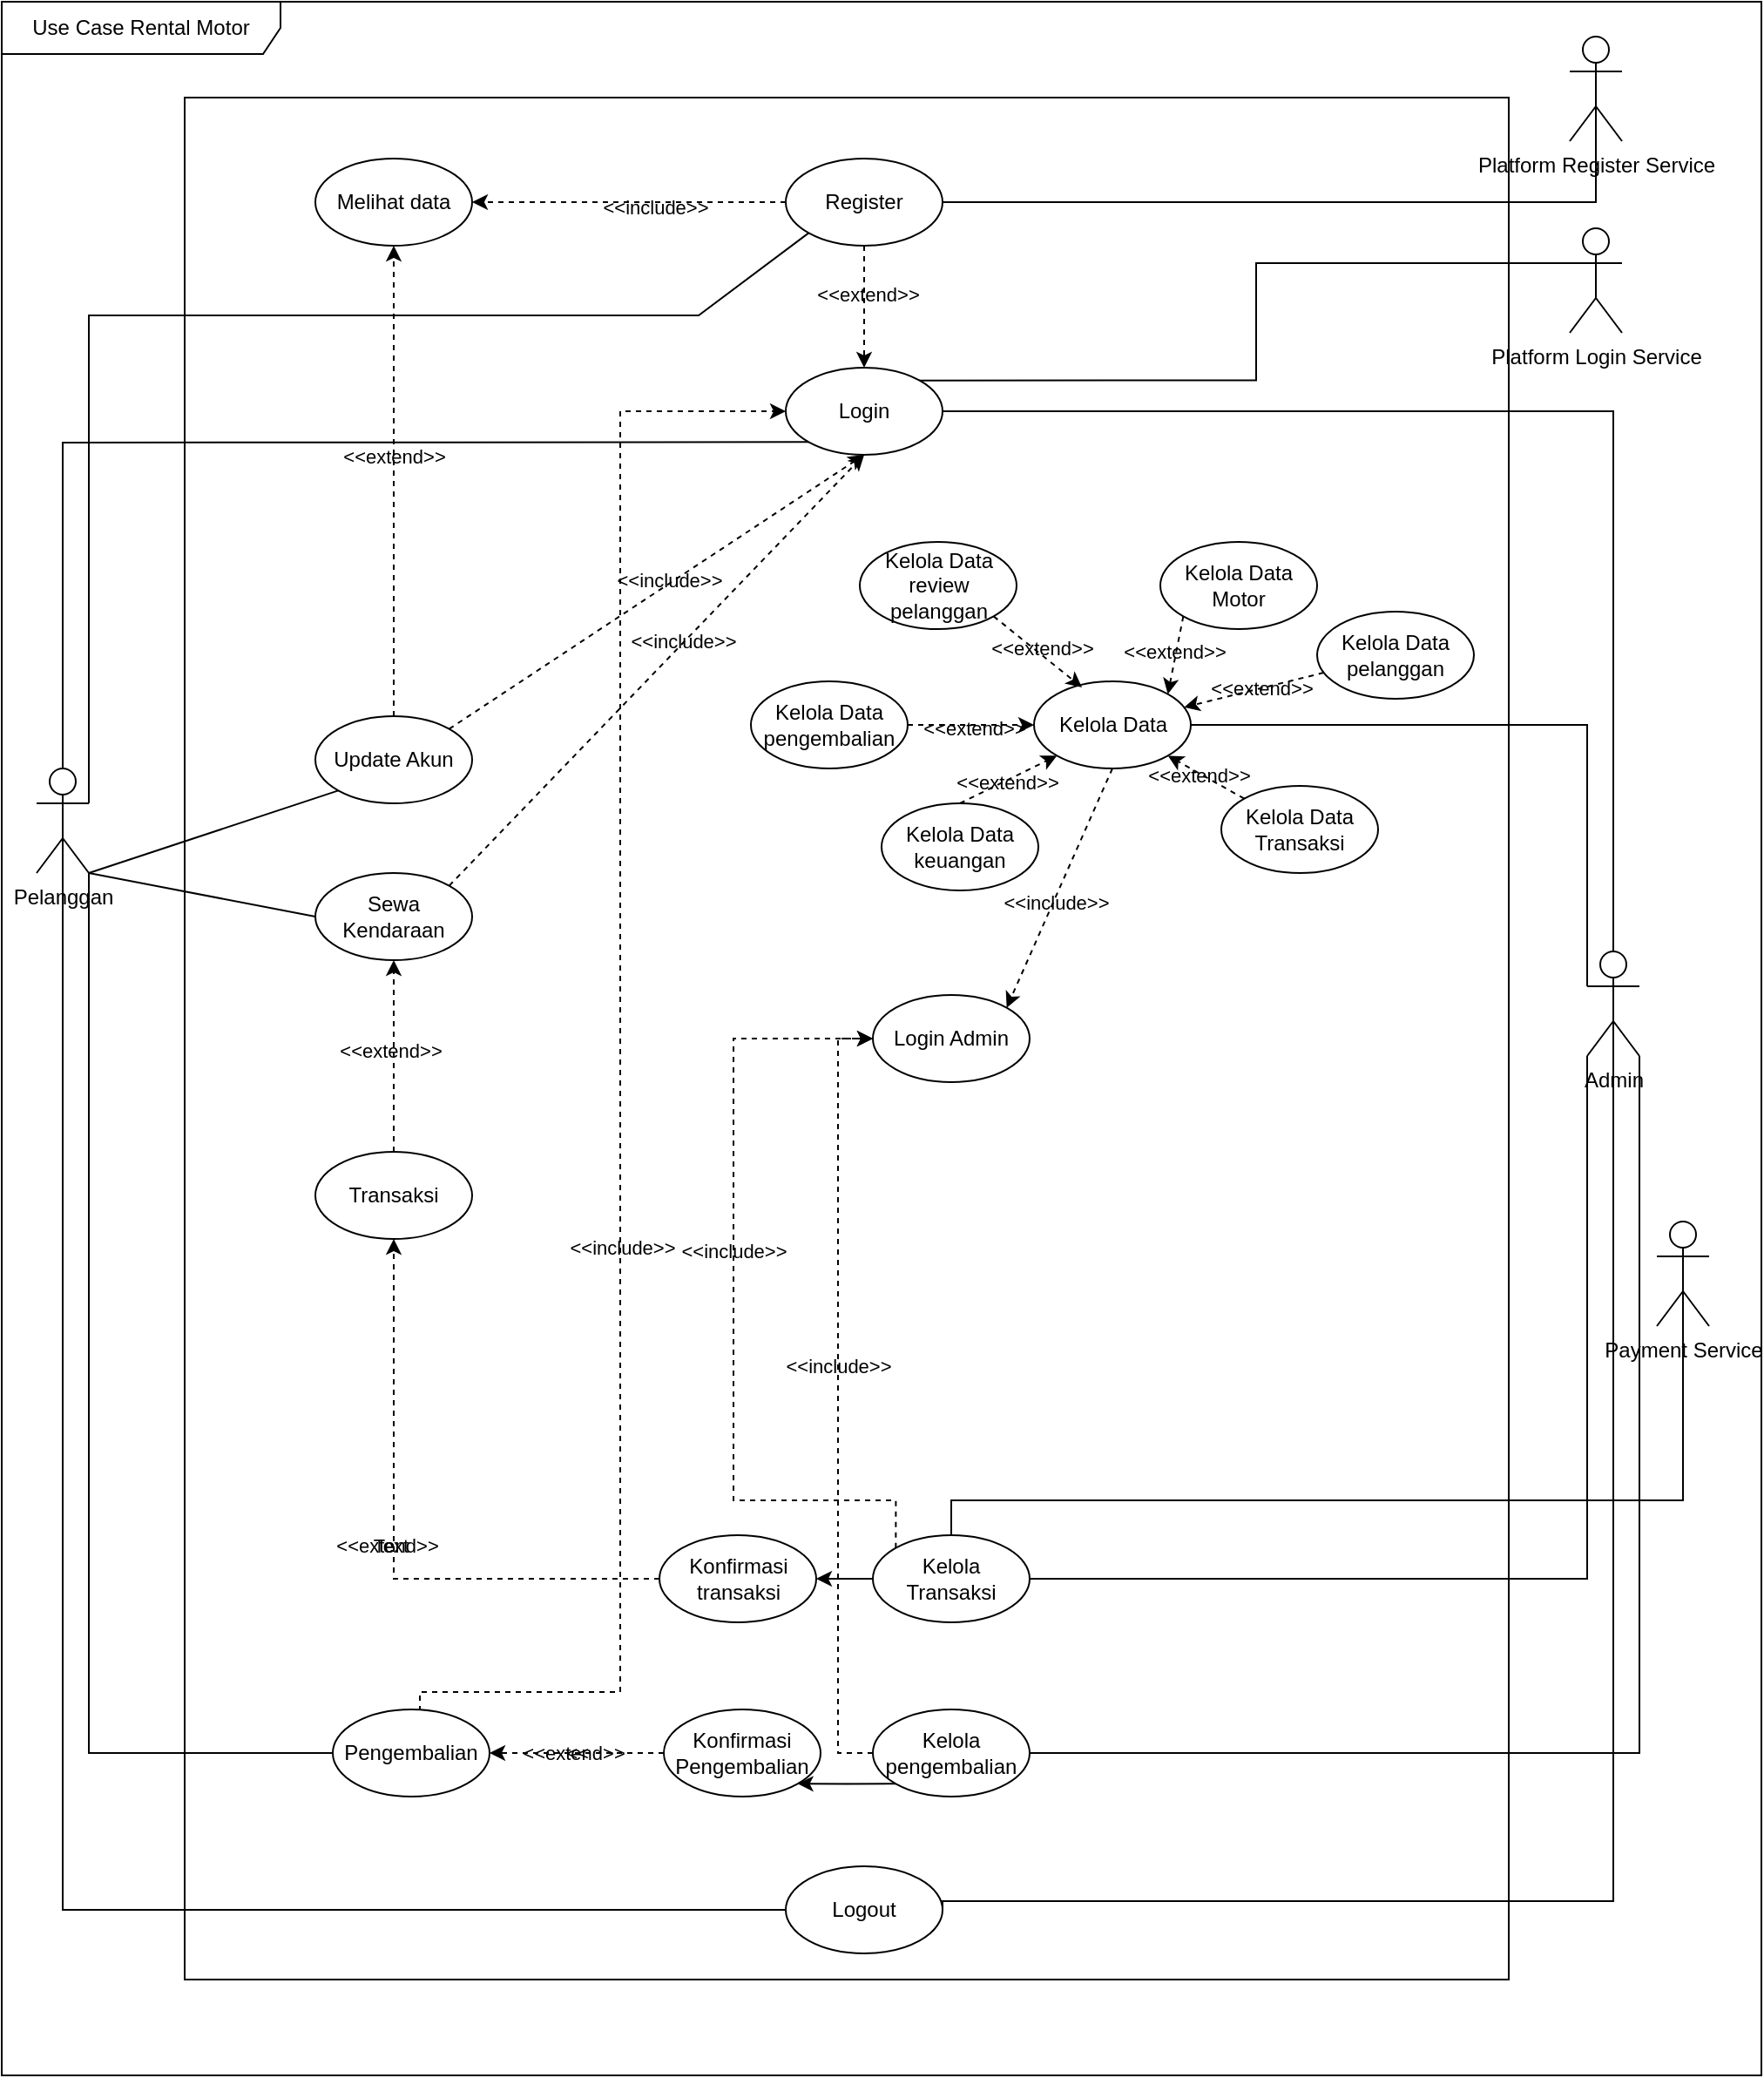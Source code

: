 <mxfile version="24.1.0" type="device">
  <diagram name="Page-1" id="hxpdRI3tjbC8Wo9Y-EgC">
    <mxGraphModel dx="1674" dy="2181" grid="1" gridSize="10" guides="1" tooltips="1" connect="1" arrows="1" fold="1" page="1" pageScale="1" pageWidth="850" pageHeight="1100" math="0" shadow="0">
      <root>
        <mxCell id="0" />
        <mxCell id="1" parent="0" />
        <mxCell id="-FXFX23JRfRhXPaG4-Ew-3" value="" style="rounded=0;whiteSpace=wrap;html=1;labelBackgroundColor=none;" parent="1" vertex="1">
          <mxGeometry x="75" y="-85" width="760" height="1080" as="geometry" />
        </mxCell>
        <mxCell id="-FXFX23JRfRhXPaG4-Ew-1" value="Use Case Rental Motor" style="shape=umlFrame;whiteSpace=wrap;html=1;pointerEvents=0;width=160;height=30;labelBackgroundColor=none;" parent="1" vertex="1">
          <mxGeometry x="-30" y="-140" width="1010" height="1190" as="geometry" />
        </mxCell>
        <mxCell id="-FXFX23JRfRhXPaG4-Ew-23" style="rounded=0;orthogonalLoop=1;jettySize=auto;html=1;exitX=1;exitY=1;exitDx=0;exitDy=0;exitPerimeter=0;entryX=0;entryY=1;entryDx=0;entryDy=0;endArrow=none;endFill=0;labelBackgroundColor=none;fontColor=default;" parent="1" source="-FXFX23JRfRhXPaG4-Ew-4" target="-FXFX23JRfRhXPaG4-Ew-22" edge="1">
          <mxGeometry relative="1" as="geometry" />
        </mxCell>
        <mxCell id="-FXFX23JRfRhXPaG4-Ew-28" style="rounded=0;orthogonalLoop=1;jettySize=auto;html=1;exitX=1;exitY=1;exitDx=0;exitDy=0;exitPerimeter=0;entryX=0;entryY=0.5;entryDx=0;entryDy=0;endArrow=none;endFill=0;labelBackgroundColor=none;fontColor=default;" parent="1" source="-FXFX23JRfRhXPaG4-Ew-4" target="-FXFX23JRfRhXPaG4-Ew-27" edge="1">
          <mxGeometry relative="1" as="geometry" />
        </mxCell>
        <mxCell id="krt4qQJrUVbehCx3iExs-2" style="edgeStyle=orthogonalEdgeStyle;rounded=0;orthogonalLoop=1;jettySize=auto;html=1;exitX=1;exitY=1;exitDx=0;exitDy=0;exitPerimeter=0;entryX=0;entryY=0.5;entryDx=0;entryDy=0;endArrow=none;endFill=0;labelBackgroundColor=none;fontColor=default;" parent="1" source="-FXFX23JRfRhXPaG4-Ew-4" target="krt4qQJrUVbehCx3iExs-1" edge="1">
          <mxGeometry relative="1" as="geometry" />
        </mxCell>
        <mxCell id="krt4qQJrUVbehCx3iExs-46" style="edgeStyle=orthogonalEdgeStyle;rounded=0;orthogonalLoop=1;jettySize=auto;html=1;exitX=0.5;exitY=0.5;exitDx=0;exitDy=0;exitPerimeter=0;entryX=0;entryY=0.5;entryDx=0;entryDy=0;endArrow=none;endFill=0;labelBackgroundColor=none;fontColor=default;" parent="1" source="-FXFX23JRfRhXPaG4-Ew-4" target="krt4qQJrUVbehCx3iExs-8" edge="1">
          <mxGeometry relative="1" as="geometry">
            <Array as="points">
              <mxPoint x="5" y="955" />
            </Array>
          </mxGeometry>
        </mxCell>
        <mxCell id="-FXFX23JRfRhXPaG4-Ew-4" value="Pelanggan" style="shape=umlActor;verticalLabelPosition=bottom;verticalAlign=top;html=1;outlineConnect=0;labelBackgroundColor=none;" parent="1" vertex="1">
          <mxGeometry x="-10" y="300" width="30" height="60" as="geometry" />
        </mxCell>
        <mxCell id="-FXFX23JRfRhXPaG4-Ew-10" style="rounded=0;orthogonalLoop=1;jettySize=auto;html=1;exitX=0.5;exitY=0;exitDx=0;exitDy=0;exitPerimeter=0;startArrow=none;startFill=0;endArrow=none;endFill=0;entryX=1;entryY=0.5;entryDx=0;entryDy=0;labelBackgroundColor=none;fontColor=default;" parent="1" source="-FXFX23JRfRhXPaG4-Ew-5" target="-FXFX23JRfRhXPaG4-Ew-6" edge="1">
          <mxGeometry relative="1" as="geometry">
            <mxPoint x="440" y="110" as="targetPoint" />
            <Array as="points">
              <mxPoint x="895" y="95" />
            </Array>
          </mxGeometry>
        </mxCell>
        <mxCell id="krt4qQJrUVbehCx3iExs-28" style="rounded=0;orthogonalLoop=1;jettySize=auto;html=1;exitX=0;exitY=0.333;exitDx=0;exitDy=0;exitPerimeter=0;entryX=1;entryY=0.5;entryDx=0;entryDy=0;endArrow=none;endFill=0;labelBackgroundColor=none;fontColor=default;" parent="1" source="-FXFX23JRfRhXPaG4-Ew-5" target="krt4qQJrUVbehCx3iExs-9" edge="1">
          <mxGeometry relative="1" as="geometry">
            <Array as="points">
              <mxPoint x="880" y="275" />
            </Array>
          </mxGeometry>
        </mxCell>
        <mxCell id="krt4qQJrUVbehCx3iExs-40" style="rounded=0;orthogonalLoop=1;jettySize=auto;html=1;exitX=0;exitY=1;exitDx=0;exitDy=0;exitPerimeter=0;endArrow=none;endFill=0;entryX=1;entryY=0.5;entryDx=0;entryDy=0;labelBackgroundColor=none;fontColor=default;" parent="1" source="-FXFX23JRfRhXPaG4-Ew-5" target="krt4qQJrUVbehCx3iExs-70" edge="1">
          <mxGeometry relative="1" as="geometry">
            <Array as="points">
              <mxPoint x="880" y="765" />
            </Array>
          </mxGeometry>
        </mxCell>
        <mxCell id="krt4qQJrUVbehCx3iExs-47" style="edgeStyle=orthogonalEdgeStyle;rounded=0;orthogonalLoop=1;jettySize=auto;html=1;exitX=0.5;exitY=0.5;exitDx=0;exitDy=0;exitPerimeter=0;entryX=1;entryY=0.5;entryDx=0;entryDy=0;endArrow=none;endFill=0;labelBackgroundColor=none;fontColor=default;" parent="1" source="-FXFX23JRfRhXPaG4-Ew-5" target="krt4qQJrUVbehCx3iExs-8" edge="1">
          <mxGeometry relative="1" as="geometry">
            <Array as="points">
              <mxPoint x="895" y="950" />
              <mxPoint x="510" y="950" />
            </Array>
          </mxGeometry>
        </mxCell>
        <mxCell id="-FXFX23JRfRhXPaG4-Ew-5" value="Admin" style="shape=umlActor;verticalLabelPosition=bottom;verticalAlign=top;html=1;outlineConnect=0;labelBackgroundColor=none;" parent="1" vertex="1">
          <mxGeometry x="880" y="405" width="30" height="60" as="geometry" />
        </mxCell>
        <mxCell id="-FXFX23JRfRhXPaG4-Ew-9" style="rounded=0;orthogonalLoop=1;jettySize=auto;html=1;exitX=0;exitY=1;exitDx=0;exitDy=0;endArrow=none;endFill=0;labelBackgroundColor=none;fontColor=default;" parent="1" source="-FXFX23JRfRhXPaG4-Ew-6" target="-FXFX23JRfRhXPaG4-Ew-4" edge="1">
          <mxGeometry relative="1" as="geometry">
            <Array as="points">
              <mxPoint x="5" y="113" />
            </Array>
          </mxGeometry>
        </mxCell>
        <mxCell id="-FXFX23JRfRhXPaG4-Ew-6" value="&lt;div&gt;Login&lt;/div&gt;" style="ellipse;whiteSpace=wrap;html=1;labelBackgroundColor=none;" parent="1" vertex="1">
          <mxGeometry x="420" y="70" width="90" height="50" as="geometry" />
        </mxCell>
        <mxCell id="-FXFX23JRfRhXPaG4-Ew-20" style="rounded=0;orthogonalLoop=1;jettySize=auto;html=1;exitX=0;exitY=0.5;exitDx=0;exitDy=0;entryX=1;entryY=0.5;entryDx=0;entryDy=0;dashed=1;labelBackgroundColor=none;fontColor=default;" parent="1" source="-FXFX23JRfRhXPaG4-Ew-11" target="-FXFX23JRfRhXPaG4-Ew-17" edge="1">
          <mxGeometry relative="1" as="geometry" />
        </mxCell>
        <mxCell id="-FXFX23JRfRhXPaG4-Ew-21" value="&amp;lt;&amp;lt;include&amp;gt;&amp;gt;" style="edgeLabel;html=1;align=center;verticalAlign=middle;resizable=0;points=[];labelBackgroundColor=none;" parent="-FXFX23JRfRhXPaG4-Ew-20" vertex="1" connectable="0">
          <mxGeometry x="-0.169" y="3" relative="1" as="geometry">
            <mxPoint as="offset" />
          </mxGeometry>
        </mxCell>
        <mxCell id="krt4qQJrUVbehCx3iExs-66" style="edgeStyle=orthogonalEdgeStyle;rounded=0;orthogonalLoop=1;jettySize=auto;html=1;exitX=0.5;exitY=1;exitDx=0;exitDy=0;entryX=0.5;entryY=0;entryDx=0;entryDy=0;dashed=1;labelBackgroundColor=none;fontColor=default;" parent="1" source="-FXFX23JRfRhXPaG4-Ew-11" target="-FXFX23JRfRhXPaG4-Ew-6" edge="1">
          <mxGeometry relative="1" as="geometry" />
        </mxCell>
        <mxCell id="krt4qQJrUVbehCx3iExs-67" value="&amp;lt;&amp;lt;extend&amp;gt;&amp;gt;" style="edgeLabel;html=1;align=center;verticalAlign=middle;resizable=0;points=[];labelBackgroundColor=none;" parent="krt4qQJrUVbehCx3iExs-66" vertex="1" connectable="0">
          <mxGeometry x="-0.207" y="2" relative="1" as="geometry">
            <mxPoint as="offset" />
          </mxGeometry>
        </mxCell>
        <mxCell id="-FXFX23JRfRhXPaG4-Ew-11" value="&lt;div&gt;Register&lt;/div&gt;" style="ellipse;whiteSpace=wrap;html=1;labelBackgroundColor=none;" parent="1" vertex="1">
          <mxGeometry x="420" y="-50" width="90" height="50" as="geometry" />
        </mxCell>
        <mxCell id="-FXFX23JRfRhXPaG4-Ew-16" style="rounded=0;orthogonalLoop=1;jettySize=auto;html=1;exitX=1;exitY=0.333;exitDx=0;exitDy=0;exitPerimeter=0;entryX=0;entryY=1;entryDx=0;entryDy=0;endArrow=none;endFill=0;labelBackgroundColor=none;fontColor=default;" parent="1" source="-FXFX23JRfRhXPaG4-Ew-4" target="-FXFX23JRfRhXPaG4-Ew-11" edge="1">
          <mxGeometry relative="1" as="geometry">
            <Array as="points">
              <mxPoint x="20" y="40" />
              <mxPoint x="370" y="40" />
            </Array>
          </mxGeometry>
        </mxCell>
        <mxCell id="-FXFX23JRfRhXPaG4-Ew-17" value="&lt;div&gt;Melihat data&lt;/div&gt;" style="ellipse;whiteSpace=wrap;html=1;labelBackgroundColor=none;" parent="1" vertex="1">
          <mxGeometry x="150" y="-50" width="90" height="50" as="geometry" />
        </mxCell>
        <mxCell id="-FXFX23JRfRhXPaG4-Ew-32" style="rounded=0;orthogonalLoop=1;jettySize=auto;html=1;exitX=1;exitY=0;exitDx=0;exitDy=0;entryX=0.5;entryY=1;entryDx=0;entryDy=0;dashed=1;labelBackgroundColor=none;fontColor=default;" parent="1" source="-FXFX23JRfRhXPaG4-Ew-22" target="-FXFX23JRfRhXPaG4-Ew-6" edge="1">
          <mxGeometry relative="1" as="geometry" />
        </mxCell>
        <mxCell id="-FXFX23JRfRhXPaG4-Ew-34" value="&amp;lt;&amp;lt;include&amp;gt;&amp;gt;" style="edgeLabel;html=1;align=center;verticalAlign=middle;resizable=0;points=[];labelBackgroundColor=none;" parent="-FXFX23JRfRhXPaG4-Ew-32" vertex="1" connectable="0">
          <mxGeometry x="0.07" y="2" relative="1" as="geometry">
            <mxPoint as="offset" />
          </mxGeometry>
        </mxCell>
        <mxCell id="krt4qQJrUVbehCx3iExs-50" style="edgeStyle=orthogonalEdgeStyle;rounded=0;orthogonalLoop=1;jettySize=auto;html=1;entryX=0.5;entryY=1;entryDx=0;entryDy=0;dashed=1;labelBackgroundColor=none;fontColor=default;" parent="1" source="-FXFX23JRfRhXPaG4-Ew-22" target="-FXFX23JRfRhXPaG4-Ew-17" edge="1">
          <mxGeometry relative="1" as="geometry" />
        </mxCell>
        <mxCell id="krt4qQJrUVbehCx3iExs-51" value="&amp;lt;&amp;lt;extend&amp;gt;&amp;gt;" style="edgeLabel;html=1;align=center;verticalAlign=middle;resizable=0;points=[];labelBackgroundColor=none;" parent="krt4qQJrUVbehCx3iExs-50" vertex="1" connectable="0">
          <mxGeometry x="0.112" relative="1" as="geometry">
            <mxPoint y="1" as="offset" />
          </mxGeometry>
        </mxCell>
        <mxCell id="-FXFX23JRfRhXPaG4-Ew-22" value="&lt;div&gt;Update Akun&lt;/div&gt;" style="ellipse;whiteSpace=wrap;html=1;labelBackgroundColor=none;" parent="1" vertex="1">
          <mxGeometry x="150" y="270" width="90" height="50" as="geometry" />
        </mxCell>
        <mxCell id="-FXFX23JRfRhXPaG4-Ew-35" style="rounded=0;orthogonalLoop=1;jettySize=auto;html=1;exitX=1;exitY=0;exitDx=0;exitDy=0;dashed=1;entryX=0.5;entryY=1;entryDx=0;entryDy=0;labelBackgroundColor=none;fontColor=default;" parent="1" source="-FXFX23JRfRhXPaG4-Ew-27" target="-FXFX23JRfRhXPaG4-Ew-6" edge="1">
          <mxGeometry relative="1" as="geometry">
            <mxPoint x="400" y="130" as="targetPoint" />
          </mxGeometry>
        </mxCell>
        <mxCell id="-FXFX23JRfRhXPaG4-Ew-36" value="&amp;lt;&amp;lt;include&amp;gt;&amp;gt;" style="edgeLabel;html=1;align=center;verticalAlign=middle;resizable=0;points=[];labelBackgroundColor=none;" parent="-FXFX23JRfRhXPaG4-Ew-35" vertex="1" connectable="0">
          <mxGeometry x="0.129" y="1" relative="1" as="geometry">
            <mxPoint as="offset" />
          </mxGeometry>
        </mxCell>
        <mxCell id="-FXFX23JRfRhXPaG4-Ew-27" value="Sewa Kendaraan" style="ellipse;whiteSpace=wrap;html=1;labelBackgroundColor=none;" parent="1" vertex="1">
          <mxGeometry x="150" y="360" width="90" height="50" as="geometry" />
        </mxCell>
        <mxCell id="-FXFX23JRfRhXPaG4-Ew-30" style="edgeStyle=orthogonalEdgeStyle;rounded=0;orthogonalLoop=1;jettySize=auto;html=1;exitX=0.5;exitY=0;exitDx=0;exitDy=0;entryX=0.5;entryY=1;entryDx=0;entryDy=0;dashed=1;labelBackgroundColor=none;fontColor=default;" parent="1" source="-FXFX23JRfRhXPaG4-Ew-29" target="-FXFX23JRfRhXPaG4-Ew-27" edge="1">
          <mxGeometry relative="1" as="geometry" />
        </mxCell>
        <mxCell id="-FXFX23JRfRhXPaG4-Ew-31" value="&amp;lt;&amp;lt;extend&amp;gt;&amp;gt;" style="edgeLabel;html=1;align=center;verticalAlign=middle;resizable=0;points=[];labelBackgroundColor=none;" parent="-FXFX23JRfRhXPaG4-Ew-30" vertex="1" connectable="0">
          <mxGeometry x="0.055" y="2" relative="1" as="geometry">
            <mxPoint as="offset" />
          </mxGeometry>
        </mxCell>
        <mxCell id="-FXFX23JRfRhXPaG4-Ew-29" value="&lt;div&gt;Transaksi&lt;/div&gt;" style="ellipse;whiteSpace=wrap;html=1;labelBackgroundColor=none;" parent="1" vertex="1">
          <mxGeometry x="150" y="520" width="90" height="50" as="geometry" />
        </mxCell>
        <mxCell id="krt4qQJrUVbehCx3iExs-44" style="edgeStyle=orthogonalEdgeStyle;rounded=0;orthogonalLoop=1;jettySize=auto;html=1;exitX=0.5;exitY=0;exitDx=0;exitDy=0;entryX=0;entryY=0.5;entryDx=0;entryDy=0;dashed=1;labelBackgroundColor=none;fontColor=default;" parent="1" target="-FXFX23JRfRhXPaG4-Ew-6" edge="1">
          <mxGeometry relative="1" as="geometry">
            <mxPoint x="210" y="865" as="sourcePoint" />
            <mxPoint x="425" y="120" as="targetPoint" />
            <Array as="points">
              <mxPoint x="210" y="830" />
              <mxPoint x="325" y="830" />
              <mxPoint x="325" y="95" />
            </Array>
          </mxGeometry>
        </mxCell>
        <mxCell id="krt4qQJrUVbehCx3iExs-45" value="&amp;lt;&amp;lt;include&amp;gt;&amp;gt;" style="edgeLabel;html=1;align=center;verticalAlign=middle;resizable=0;points=[];labelBackgroundColor=none;" parent="krt4qQJrUVbehCx3iExs-44" vertex="1" connectable="0">
          <mxGeometry x="-0.171" y="-1" relative="1" as="geometry">
            <mxPoint y="1" as="offset" />
          </mxGeometry>
        </mxCell>
        <mxCell id="krt4qQJrUVbehCx3iExs-1" value="&lt;div&gt;Pengembalian&lt;/div&gt;" style="ellipse;whiteSpace=wrap;html=1;labelBackgroundColor=none;" parent="1" vertex="1">
          <mxGeometry x="160" y="840" width="90" height="50" as="geometry" />
        </mxCell>
        <mxCell id="krt4qQJrUVbehCx3iExs-5" value="&amp;lt;&amp;lt;" style="edgeStyle=orthogonalEdgeStyle;rounded=0;orthogonalLoop=1;jettySize=auto;html=1;exitX=0;exitY=0.5;exitDx=0;exitDy=0;dashed=1;labelBackgroundColor=none;fontColor=default;" parent="1" source="krt4qQJrUVbehCx3iExs-3" target="krt4qQJrUVbehCx3iExs-1" edge="1">
          <mxGeometry relative="1" as="geometry" />
        </mxCell>
        <mxCell id="krt4qQJrUVbehCx3iExs-6" value="&amp;lt;&amp;lt;extend&amp;gt;&amp;gt;" style="edgeLabel;html=1;align=center;verticalAlign=middle;resizable=0;points=[];labelBackgroundColor=none;" parent="krt4qQJrUVbehCx3iExs-5" vertex="1" connectable="0">
          <mxGeometry x="0.045" relative="1" as="geometry">
            <mxPoint as="offset" />
          </mxGeometry>
        </mxCell>
        <mxCell id="krt4qQJrUVbehCx3iExs-49" style="rounded=0;orthogonalLoop=1;jettySize=auto;html=1;endArrow=none;endFill=0;entryX=1;entryY=1;entryDx=0;entryDy=0;entryPerimeter=0;exitX=1;exitY=0.5;exitDx=0;exitDy=0;labelBackgroundColor=none;fontColor=default;" parent="1" source="krt4qQJrUVbehCx3iExs-71" target="-FXFX23JRfRhXPaG4-Ew-5" edge="1">
          <mxGeometry relative="1" as="geometry">
            <mxPoint x="670" y="865" as="sourcePoint" />
            <Array as="points">
              <mxPoint x="910" y="865" />
            </Array>
          </mxGeometry>
        </mxCell>
        <mxCell id="krt4qQJrUVbehCx3iExs-3" value="&lt;div&gt;Konfirmasi&lt;/div&gt;&lt;div&gt;Pengembalian&lt;/div&gt;" style="ellipse;whiteSpace=wrap;html=1;labelBackgroundColor=none;" parent="1" vertex="1">
          <mxGeometry x="350" y="840" width="90" height="50" as="geometry" />
        </mxCell>
        <mxCell id="krt4qQJrUVbehCx3iExs-8" value="&lt;div&gt;Logout&lt;/div&gt;" style="ellipse;whiteSpace=wrap;html=1;labelBackgroundColor=none;" parent="1" vertex="1">
          <mxGeometry x="420" y="930" width="90" height="50" as="geometry" />
        </mxCell>
        <mxCell id="krt4qQJrUVbehCx3iExs-9" value="&lt;div&gt;Kelola Data&lt;/div&gt;" style="ellipse;whiteSpace=wrap;html=1;labelBackgroundColor=none;" parent="1" vertex="1">
          <mxGeometry x="562.5" y="250" width="90" height="50" as="geometry" />
        </mxCell>
        <mxCell id="krt4qQJrUVbehCx3iExs-17" style="rounded=0;orthogonalLoop=1;jettySize=auto;html=1;exitX=0;exitY=1;exitDx=0;exitDy=0;entryX=1;entryY=0;entryDx=0;entryDy=0;dashed=1;labelBackgroundColor=none;fontColor=default;" parent="1" source="krt4qQJrUVbehCx3iExs-11" target="krt4qQJrUVbehCx3iExs-9" edge="1">
          <mxGeometry relative="1" as="geometry" />
        </mxCell>
        <mxCell id="krt4qQJrUVbehCx3iExs-23" value="&amp;lt;&amp;lt;extend&amp;gt;&amp;gt;" style="edgeLabel;html=1;align=center;verticalAlign=middle;resizable=0;points=[];labelBackgroundColor=none;" parent="krt4qQJrUVbehCx3iExs-17" vertex="1" connectable="0">
          <mxGeometry x="-0.104" y="-1" relative="1" as="geometry">
            <mxPoint as="offset" />
          </mxGeometry>
        </mxCell>
        <mxCell id="krt4qQJrUVbehCx3iExs-11" value="&lt;div&gt;Kelola Data Motor&lt;/div&gt;" style="ellipse;whiteSpace=wrap;html=1;labelBackgroundColor=none;" parent="1" vertex="1">
          <mxGeometry x="635" y="170" width="90" height="50" as="geometry" />
        </mxCell>
        <mxCell id="krt4qQJrUVbehCx3iExs-18" value="" style="rounded=0;orthogonalLoop=1;jettySize=auto;html=1;dashed=1;labelBackgroundColor=none;fontColor=default;" parent="1" source="krt4qQJrUVbehCx3iExs-12" target="krt4qQJrUVbehCx3iExs-9" edge="1">
          <mxGeometry relative="1" as="geometry" />
        </mxCell>
        <mxCell id="krt4qQJrUVbehCx3iExs-24" value="&amp;lt;&amp;lt;extend&amp;gt;&amp;gt;" style="edgeLabel;html=1;align=center;verticalAlign=middle;resizable=0;points=[];labelBackgroundColor=none;" parent="krt4qQJrUVbehCx3iExs-18" vertex="1" connectable="0">
          <mxGeometry x="-0.109" relative="1" as="geometry">
            <mxPoint as="offset" />
          </mxGeometry>
        </mxCell>
        <mxCell id="krt4qQJrUVbehCx3iExs-12" value="&lt;div&gt;Kelola Data pelanggan&lt;/div&gt;" style="ellipse;whiteSpace=wrap;html=1;labelBackgroundColor=none;" parent="1" vertex="1">
          <mxGeometry x="725" y="210" width="90" height="50" as="geometry" />
        </mxCell>
        <mxCell id="krt4qQJrUVbehCx3iExs-19" style="rounded=0;orthogonalLoop=1;jettySize=auto;html=1;exitX=0;exitY=0;exitDx=0;exitDy=0;entryX=1;entryY=1;entryDx=0;entryDy=0;dashed=1;labelBackgroundColor=none;fontColor=default;" parent="1" source="krt4qQJrUVbehCx3iExs-13" target="krt4qQJrUVbehCx3iExs-9" edge="1">
          <mxGeometry relative="1" as="geometry" />
        </mxCell>
        <mxCell id="krt4qQJrUVbehCx3iExs-25" value="&amp;lt;&amp;lt;extend&amp;gt;&amp;gt;" style="edgeLabel;html=1;align=center;verticalAlign=middle;resizable=0;points=[];labelBackgroundColor=none;" parent="krt4qQJrUVbehCx3iExs-19" vertex="1" connectable="0">
          <mxGeometry x="0.185" y="1" relative="1" as="geometry">
            <mxPoint as="offset" />
          </mxGeometry>
        </mxCell>
        <mxCell id="krt4qQJrUVbehCx3iExs-13" value="&lt;div&gt;Kelola Data Transaksi&lt;/div&gt;" style="ellipse;whiteSpace=wrap;html=1;labelBackgroundColor=none;" parent="1" vertex="1">
          <mxGeometry x="670" y="310" width="90" height="50" as="geometry" />
        </mxCell>
        <mxCell id="krt4qQJrUVbehCx3iExs-20" style="rounded=0;orthogonalLoop=1;jettySize=auto;html=1;exitX=0.5;exitY=0;exitDx=0;exitDy=0;entryX=0;entryY=1;entryDx=0;entryDy=0;dashed=1;labelBackgroundColor=none;fontColor=default;" parent="1" source="krt4qQJrUVbehCx3iExs-14" target="krt4qQJrUVbehCx3iExs-9" edge="1">
          <mxGeometry relative="1" as="geometry" />
        </mxCell>
        <mxCell id="krt4qQJrUVbehCx3iExs-26" value="&amp;lt;&amp;lt;extend&amp;gt;&amp;gt;" style="edgeLabel;html=1;align=center;verticalAlign=middle;resizable=0;points=[];labelBackgroundColor=none;" parent="krt4qQJrUVbehCx3iExs-20" vertex="1" connectable="0">
          <mxGeometry x="-0.048" y="-1" relative="1" as="geometry">
            <mxPoint as="offset" />
          </mxGeometry>
        </mxCell>
        <mxCell id="krt4qQJrUVbehCx3iExs-14" value="&lt;div&gt;Kelola Data keuangan&lt;/div&gt;" style="ellipse;whiteSpace=wrap;html=1;labelBackgroundColor=none;" parent="1" vertex="1">
          <mxGeometry x="475" y="320" width="90" height="50" as="geometry" />
        </mxCell>
        <mxCell id="krt4qQJrUVbehCx3iExs-21" value="" style="edgeStyle=orthogonalEdgeStyle;rounded=0;orthogonalLoop=1;jettySize=auto;html=1;dashed=1;labelBackgroundColor=none;fontColor=default;" parent="1" source="krt4qQJrUVbehCx3iExs-15" target="krt4qQJrUVbehCx3iExs-9" edge="1">
          <mxGeometry relative="1" as="geometry" />
        </mxCell>
        <mxCell id="krt4qQJrUVbehCx3iExs-27" value="&amp;lt;&amp;lt;extend&amp;gt;&amp;gt;" style="edgeLabel;html=1;align=center;verticalAlign=middle;resizable=0;points=[];labelBackgroundColor=none;" parent="krt4qQJrUVbehCx3iExs-21" vertex="1" connectable="0">
          <mxGeometry x="0.062" y="-2" relative="1" as="geometry">
            <mxPoint x="-1" as="offset" />
          </mxGeometry>
        </mxCell>
        <mxCell id="krt4qQJrUVbehCx3iExs-15" value="&lt;div&gt;Kelola Data pengembalian&lt;/div&gt;" style="ellipse;whiteSpace=wrap;html=1;labelBackgroundColor=none;" parent="1" vertex="1">
          <mxGeometry x="400" y="250" width="90" height="50" as="geometry" />
        </mxCell>
        <mxCell id="krt4qQJrUVbehCx3iExs-16" value="&lt;div&gt;Kelola Data review pelanggan&lt;/div&gt;" style="ellipse;whiteSpace=wrap;html=1;labelBackgroundColor=none;" parent="1" vertex="1">
          <mxGeometry x="462.5" y="170" width="90" height="50" as="geometry" />
        </mxCell>
        <mxCell id="krt4qQJrUVbehCx3iExs-22" style="rounded=0;orthogonalLoop=1;jettySize=auto;html=1;exitX=1;exitY=1;exitDx=0;exitDy=0;entryX=0.306;entryY=0.069;entryDx=0;entryDy=0;entryPerimeter=0;dashed=1;labelBackgroundColor=none;fontColor=default;" parent="1" source="krt4qQJrUVbehCx3iExs-16" target="krt4qQJrUVbehCx3iExs-9" edge="1">
          <mxGeometry relative="1" as="geometry" />
        </mxCell>
        <mxCell id="krt4qQJrUVbehCx3iExs-64" value="&amp;lt;&amp;lt;extend&amp;gt;&amp;gt;" style="edgeLabel;html=1;align=center;verticalAlign=middle;resizable=0;points=[];labelBackgroundColor=none;" parent="krt4qQJrUVbehCx3iExs-22" vertex="1" connectable="0">
          <mxGeometry x="-0.005" y="4" relative="1" as="geometry">
            <mxPoint y="1" as="offset" />
          </mxGeometry>
        </mxCell>
        <mxCell id="krt4qQJrUVbehCx3iExs-30" style="rounded=0;orthogonalLoop=1;jettySize=auto;html=1;exitX=0;exitY=0.5;exitDx=0;exitDy=0;entryX=0.5;entryY=1;entryDx=0;entryDy=0;dashed=1;labelBackgroundColor=none;fontColor=default;" parent="1" source="krt4qQJrUVbehCx3iExs-29" target="-FXFX23JRfRhXPaG4-Ew-29" edge="1">
          <mxGeometry relative="1" as="geometry">
            <Array as="points">
              <mxPoint x="195" y="765" />
            </Array>
          </mxGeometry>
        </mxCell>
        <mxCell id="krt4qQJrUVbehCx3iExs-31" value="Text" style="edgeLabel;html=1;align=center;verticalAlign=middle;resizable=0;points=[];labelBackgroundColor=none;" parent="krt4qQJrUVbehCx3iExs-30" vertex="1" connectable="0">
          <mxGeometry x="-0.011" y="2" relative="1" as="geometry">
            <mxPoint as="offset" />
          </mxGeometry>
        </mxCell>
        <mxCell id="krt4qQJrUVbehCx3iExs-32" value="&amp;lt;&amp;lt;extend&amp;gt;&amp;gt;" style="edgeLabel;html=1;align=center;verticalAlign=middle;resizable=0;points=[];labelBackgroundColor=none;" parent="krt4qQJrUVbehCx3iExs-30" vertex="1" connectable="0">
          <mxGeometry x="-0.011" y="3" relative="1" as="geometry">
            <mxPoint x="-1" as="offset" />
          </mxGeometry>
        </mxCell>
        <mxCell id="krt4qQJrUVbehCx3iExs-29" value="&lt;div&gt;Konfirmasi transaksi&lt;/div&gt;" style="ellipse;whiteSpace=wrap;html=1;labelBackgroundColor=none;" parent="1" vertex="1">
          <mxGeometry x="347.5" y="740" width="90" height="50" as="geometry" />
        </mxCell>
        <mxCell id="krt4qQJrUVbehCx3iExs-33" style="rounded=0;orthogonalLoop=1;jettySize=auto;html=1;exitX=0.5;exitY=1;exitDx=0;exitDy=0;entryX=1;entryY=0;entryDx=0;entryDy=0;dashed=1;labelBackgroundColor=none;fontColor=default;" parent="1" source="krt4qQJrUVbehCx3iExs-9" target="krt4qQJrUVbehCx3iExs-69" edge="1">
          <mxGeometry relative="1" as="geometry" />
        </mxCell>
        <mxCell id="krt4qQJrUVbehCx3iExs-34" value="&amp;lt;&amp;lt;include&amp;gt;&amp;gt;" style="edgeLabel;html=1;align=center;verticalAlign=middle;resizable=0;points=[];labelBackgroundColor=none;" parent="krt4qQJrUVbehCx3iExs-33" vertex="1" connectable="0">
          <mxGeometry x="0.108" y="1" relative="1" as="geometry">
            <mxPoint as="offset" />
          </mxGeometry>
        </mxCell>
        <mxCell id="krt4qQJrUVbehCx3iExs-57" style="edgeStyle=orthogonalEdgeStyle;rounded=0;orthogonalLoop=1;jettySize=auto;html=1;exitX=0.5;exitY=0.5;exitDx=0;exitDy=0;exitPerimeter=0;entryX=0.5;entryY=0;entryDx=0;entryDy=0;endArrow=none;endFill=0;labelBackgroundColor=none;fontColor=default;" parent="1" source="krt4qQJrUVbehCx3iExs-54" target="krt4qQJrUVbehCx3iExs-70" edge="1">
          <mxGeometry relative="1" as="geometry">
            <Array as="points">
              <mxPoint x="935" y="720" />
              <mxPoint x="515" y="720" />
            </Array>
          </mxGeometry>
        </mxCell>
        <mxCell id="krt4qQJrUVbehCx3iExs-54" value="Payment Service" style="shape=umlActor;verticalLabelPosition=bottom;verticalAlign=top;html=1;outlineConnect=0;labelBackgroundColor=none;" parent="1" vertex="1">
          <mxGeometry x="920" y="560" width="30" height="60" as="geometry" />
        </mxCell>
        <mxCell id="krt4qQJrUVbehCx3iExs-58" value="Platform Login Service" style="shape=umlActor;verticalLabelPosition=bottom;verticalAlign=top;html=1;outlineConnect=0;labelBackgroundColor=none;" parent="1" vertex="1">
          <mxGeometry x="870" y="-10" width="30" height="60" as="geometry" />
        </mxCell>
        <mxCell id="krt4qQJrUVbehCx3iExs-59" style="edgeStyle=orthogonalEdgeStyle;rounded=0;orthogonalLoop=1;jettySize=auto;html=1;exitX=1;exitY=0;exitDx=0;exitDy=0;entryX=0;entryY=0.333;entryDx=0;entryDy=0;entryPerimeter=0;endArrow=none;endFill=0;labelBackgroundColor=none;fontColor=default;" parent="1" source="-FXFX23JRfRhXPaG4-Ew-6" target="krt4qQJrUVbehCx3iExs-58" edge="1">
          <mxGeometry relative="1" as="geometry" />
        </mxCell>
        <mxCell id="krt4qQJrUVbehCx3iExs-60" value="Platform Register Service" style="shape=umlActor;verticalLabelPosition=bottom;verticalAlign=top;html=1;outlineConnect=0;labelBackgroundColor=none;" parent="1" vertex="1">
          <mxGeometry x="870" y="-120" width="30" height="60" as="geometry" />
        </mxCell>
        <mxCell id="krt4qQJrUVbehCx3iExs-63" style="edgeStyle=orthogonalEdgeStyle;rounded=0;orthogonalLoop=1;jettySize=auto;html=1;exitX=1;exitY=0.5;exitDx=0;exitDy=0;entryX=0.5;entryY=0.5;entryDx=0;entryDy=0;entryPerimeter=0;endArrow=none;endFill=0;labelBackgroundColor=none;fontColor=default;" parent="1" source="-FXFX23JRfRhXPaG4-Ew-11" target="krt4qQJrUVbehCx3iExs-60" edge="1">
          <mxGeometry relative="1" as="geometry" />
        </mxCell>
        <mxCell id="krt4qQJrUVbehCx3iExs-69" value="Login Admin" style="ellipse;whiteSpace=wrap;html=1;labelBackgroundColor=none;" parent="1" vertex="1">
          <mxGeometry x="470" y="430" width="90" height="50" as="geometry" />
        </mxCell>
        <mxCell id="krt4qQJrUVbehCx3iExs-72" style="edgeStyle=orthogonalEdgeStyle;rounded=0;orthogonalLoop=1;jettySize=auto;html=1;exitX=0;exitY=0;exitDx=0;exitDy=0;entryX=0;entryY=0.5;entryDx=0;entryDy=0;dashed=1;labelBackgroundColor=none;fontColor=default;" parent="1" source="krt4qQJrUVbehCx3iExs-70" target="krt4qQJrUVbehCx3iExs-69" edge="1">
          <mxGeometry relative="1" as="geometry">
            <Array as="points">
              <mxPoint x="483" y="720" />
              <mxPoint x="390" y="720" />
              <mxPoint x="390" y="455" />
            </Array>
          </mxGeometry>
        </mxCell>
        <mxCell id="krt4qQJrUVbehCx3iExs-73" value="&amp;lt;&amp;lt;include&amp;gt;&amp;gt;" style="edgeLabel;html=1;align=center;verticalAlign=middle;resizable=0;points=[];labelBackgroundColor=none;" parent="krt4qQJrUVbehCx3iExs-72" vertex="1" connectable="0">
          <mxGeometry x="0.132" relative="1" as="geometry">
            <mxPoint as="offset" />
          </mxGeometry>
        </mxCell>
        <mxCell id="krt4qQJrUVbehCx3iExs-76" value="" style="edgeStyle=orthogonalEdgeStyle;rounded=0;orthogonalLoop=1;jettySize=auto;html=1;labelBackgroundColor=none;fontColor=default;" parent="1" source="krt4qQJrUVbehCx3iExs-70" target="krt4qQJrUVbehCx3iExs-29" edge="1">
          <mxGeometry relative="1" as="geometry" />
        </mxCell>
        <mxCell id="krt4qQJrUVbehCx3iExs-70" value="&lt;div&gt;Kelola Transaksi&lt;/div&gt;" style="ellipse;whiteSpace=wrap;html=1;labelBackgroundColor=none;" parent="1" vertex="1">
          <mxGeometry x="470" y="740" width="90" height="50" as="geometry" />
        </mxCell>
        <mxCell id="krt4qQJrUVbehCx3iExs-74" style="edgeStyle=orthogonalEdgeStyle;rounded=0;orthogonalLoop=1;jettySize=auto;html=1;exitX=0;exitY=0.5;exitDx=0;exitDy=0;entryX=0;entryY=0.5;entryDx=0;entryDy=0;dashed=1;labelBackgroundColor=none;fontColor=default;" parent="1" source="krt4qQJrUVbehCx3iExs-71" target="krt4qQJrUVbehCx3iExs-69" edge="1">
          <mxGeometry relative="1" as="geometry" />
        </mxCell>
        <mxCell id="krt4qQJrUVbehCx3iExs-75" value="&amp;lt;&amp;lt;include&amp;gt;&amp;gt;" style="edgeLabel;html=1;align=center;verticalAlign=middle;resizable=0;points=[];labelBackgroundColor=none;" parent="krt4qQJrUVbehCx3iExs-74" vertex="1" connectable="0">
          <mxGeometry x="0.075" relative="1" as="geometry">
            <mxPoint as="offset" />
          </mxGeometry>
        </mxCell>
        <mxCell id="krt4qQJrUVbehCx3iExs-78" style="edgeStyle=orthogonalEdgeStyle;rounded=0;orthogonalLoop=1;jettySize=auto;html=1;exitX=0;exitY=1;exitDx=0;exitDy=0;entryX=1;entryY=1;entryDx=0;entryDy=0;labelBackgroundColor=none;fontColor=default;" parent="1" source="krt4qQJrUVbehCx3iExs-71" target="krt4qQJrUVbehCx3iExs-3" edge="1">
          <mxGeometry relative="1" as="geometry" />
        </mxCell>
        <mxCell id="krt4qQJrUVbehCx3iExs-71" value="&lt;div&gt;Kelola pengembalian&lt;/div&gt;" style="ellipse;whiteSpace=wrap;html=1;labelBackgroundColor=none;" parent="1" vertex="1">
          <mxGeometry x="470" y="840" width="90" height="50" as="geometry" />
        </mxCell>
      </root>
    </mxGraphModel>
  </diagram>
</mxfile>
